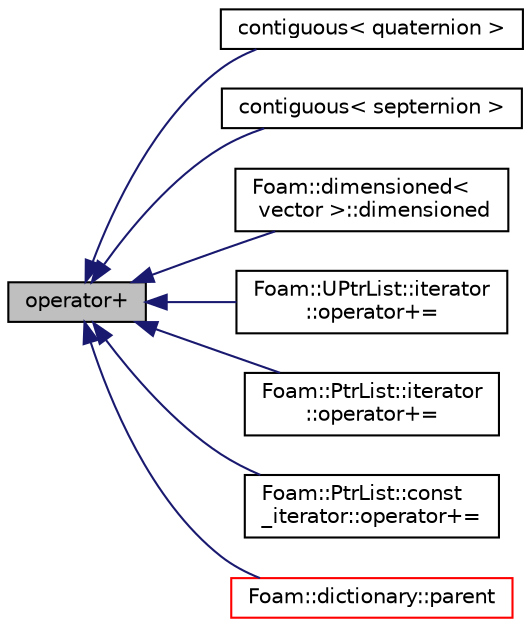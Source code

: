 digraph "operator+"
{
  bgcolor="transparent";
  edge [fontname="Helvetica",fontsize="10",labelfontname="Helvetica",labelfontsize="10"];
  node [fontname="Helvetica",fontsize="10",shape=record];
  rankdir="LR";
  Node1 [label="operator+",height=0.2,width=0.4,color="black", fillcolor="grey75", style="filled", fontcolor="black"];
  Node1 -> Node2 [dir="back",color="midnightblue",fontsize="10",style="solid",fontname="Helvetica"];
  Node2 [label="contiguous\< quaternion \>",height=0.2,width=0.4,color="black",URL="$a10974.html#a3eec73f3778b018e92f7190be4a6eb92",tooltip="Data associated with quaternion type are contiguous. "];
  Node1 -> Node3 [dir="back",color="midnightblue",fontsize="10",style="solid",fontname="Helvetica"];
  Node3 [label="contiguous\< septernion \>",height=0.2,width=0.4,color="black",URL="$a10974.html#af4b73ee820f019d5f7359f07d1cf2d6b",tooltip="Data associated with septernion type are contiguous. "];
  Node1 -> Node4 [dir="back",color="midnightblue",fontsize="10",style="solid",fontname="Helvetica"];
  Node4 [label="Foam::dimensioned\<\l vector \>::dimensioned",height=0.2,width=0.4,color="black",URL="$a00538.html#a97d65bea54a56a86a6ee89c657ffd9cf",tooltip="Construct given a value (creates dimensionless value). "];
  Node1 -> Node5 [dir="back",color="midnightblue",fontsize="10",style="solid",fontname="Helvetica"];
  Node5 [label="Foam::UPtrList::iterator\l::operator+=",height=0.2,width=0.4,color="black",URL="$a01230.html#a06082a56c40700e27941cde3eb706bef"];
  Node1 -> Node6 [dir="back",color="midnightblue",fontsize="10",style="solid",fontname="Helvetica"];
  Node6 [label="Foam::PtrList::iterator\l::operator+=",height=0.2,width=0.4,color="black",URL="$a01229.html#a88c121a84ecc9d4d5c05c0e6b1860c62"];
  Node1 -> Node7 [dir="back",color="midnightblue",fontsize="10",style="solid",fontname="Helvetica"];
  Node7 [label="Foam::PtrList::const\l_iterator::operator+=",height=0.2,width=0.4,color="black",URL="$a00352.html#a210a17ad0a102ee50065bdd6a5fdbfd6"];
  Node1 -> Node8 [dir="back",color="midnightblue",fontsize="10",style="solid",fontname="Helvetica"];
  Node8 [label="Foam::dictionary::parent",height=0.2,width=0.4,color="red",URL="$a00530.html#ae6b88b98ddfc41d9336fd0b81f428d68",tooltip="Return the parent dictionary. "];
}

